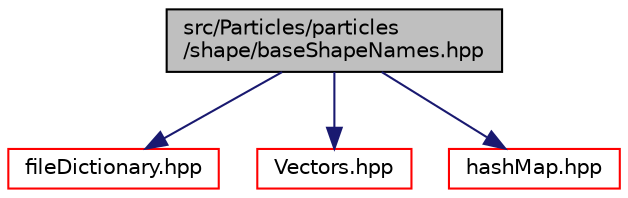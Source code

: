 digraph "src/Particles/particles/shape/baseShapeNames.hpp"
{
 // LATEX_PDF_SIZE
  edge [fontname="Helvetica",fontsize="10",labelfontname="Helvetica",labelfontsize="10"];
  node [fontname="Helvetica",fontsize="10",shape=record];
  Node1 [label="src/Particles/particles\l/shape/baseShapeNames.hpp",height=0.2,width=0.4,color="black", fillcolor="grey75", style="filled", fontcolor="black",tooltip=" "];
  Node1 -> Node2 [color="midnightblue",fontsize="10",style="solid",fontname="Helvetica"];
  Node2 [label="fileDictionary.hpp",height=0.2,width=0.4,color="red", fillcolor="white", style="filled",URL="$fileDictionary_8hpp.html",tooltip=" "];
  Node1 -> Node66 [color="midnightblue",fontsize="10",style="solid",fontname="Helvetica"];
  Node66 [label="Vectors.hpp",height=0.2,width=0.4,color="red", fillcolor="white", style="filled",URL="$Vectors_8hpp.html",tooltip=" "];
  Node1 -> Node88 [color="midnightblue",fontsize="10",style="solid",fontname="Helvetica"];
  Node88 [label="hashMap.hpp",height=0.2,width=0.4,color="red", fillcolor="white", style="filled",URL="$hashMap_8hpp.html",tooltip=" "];
}
